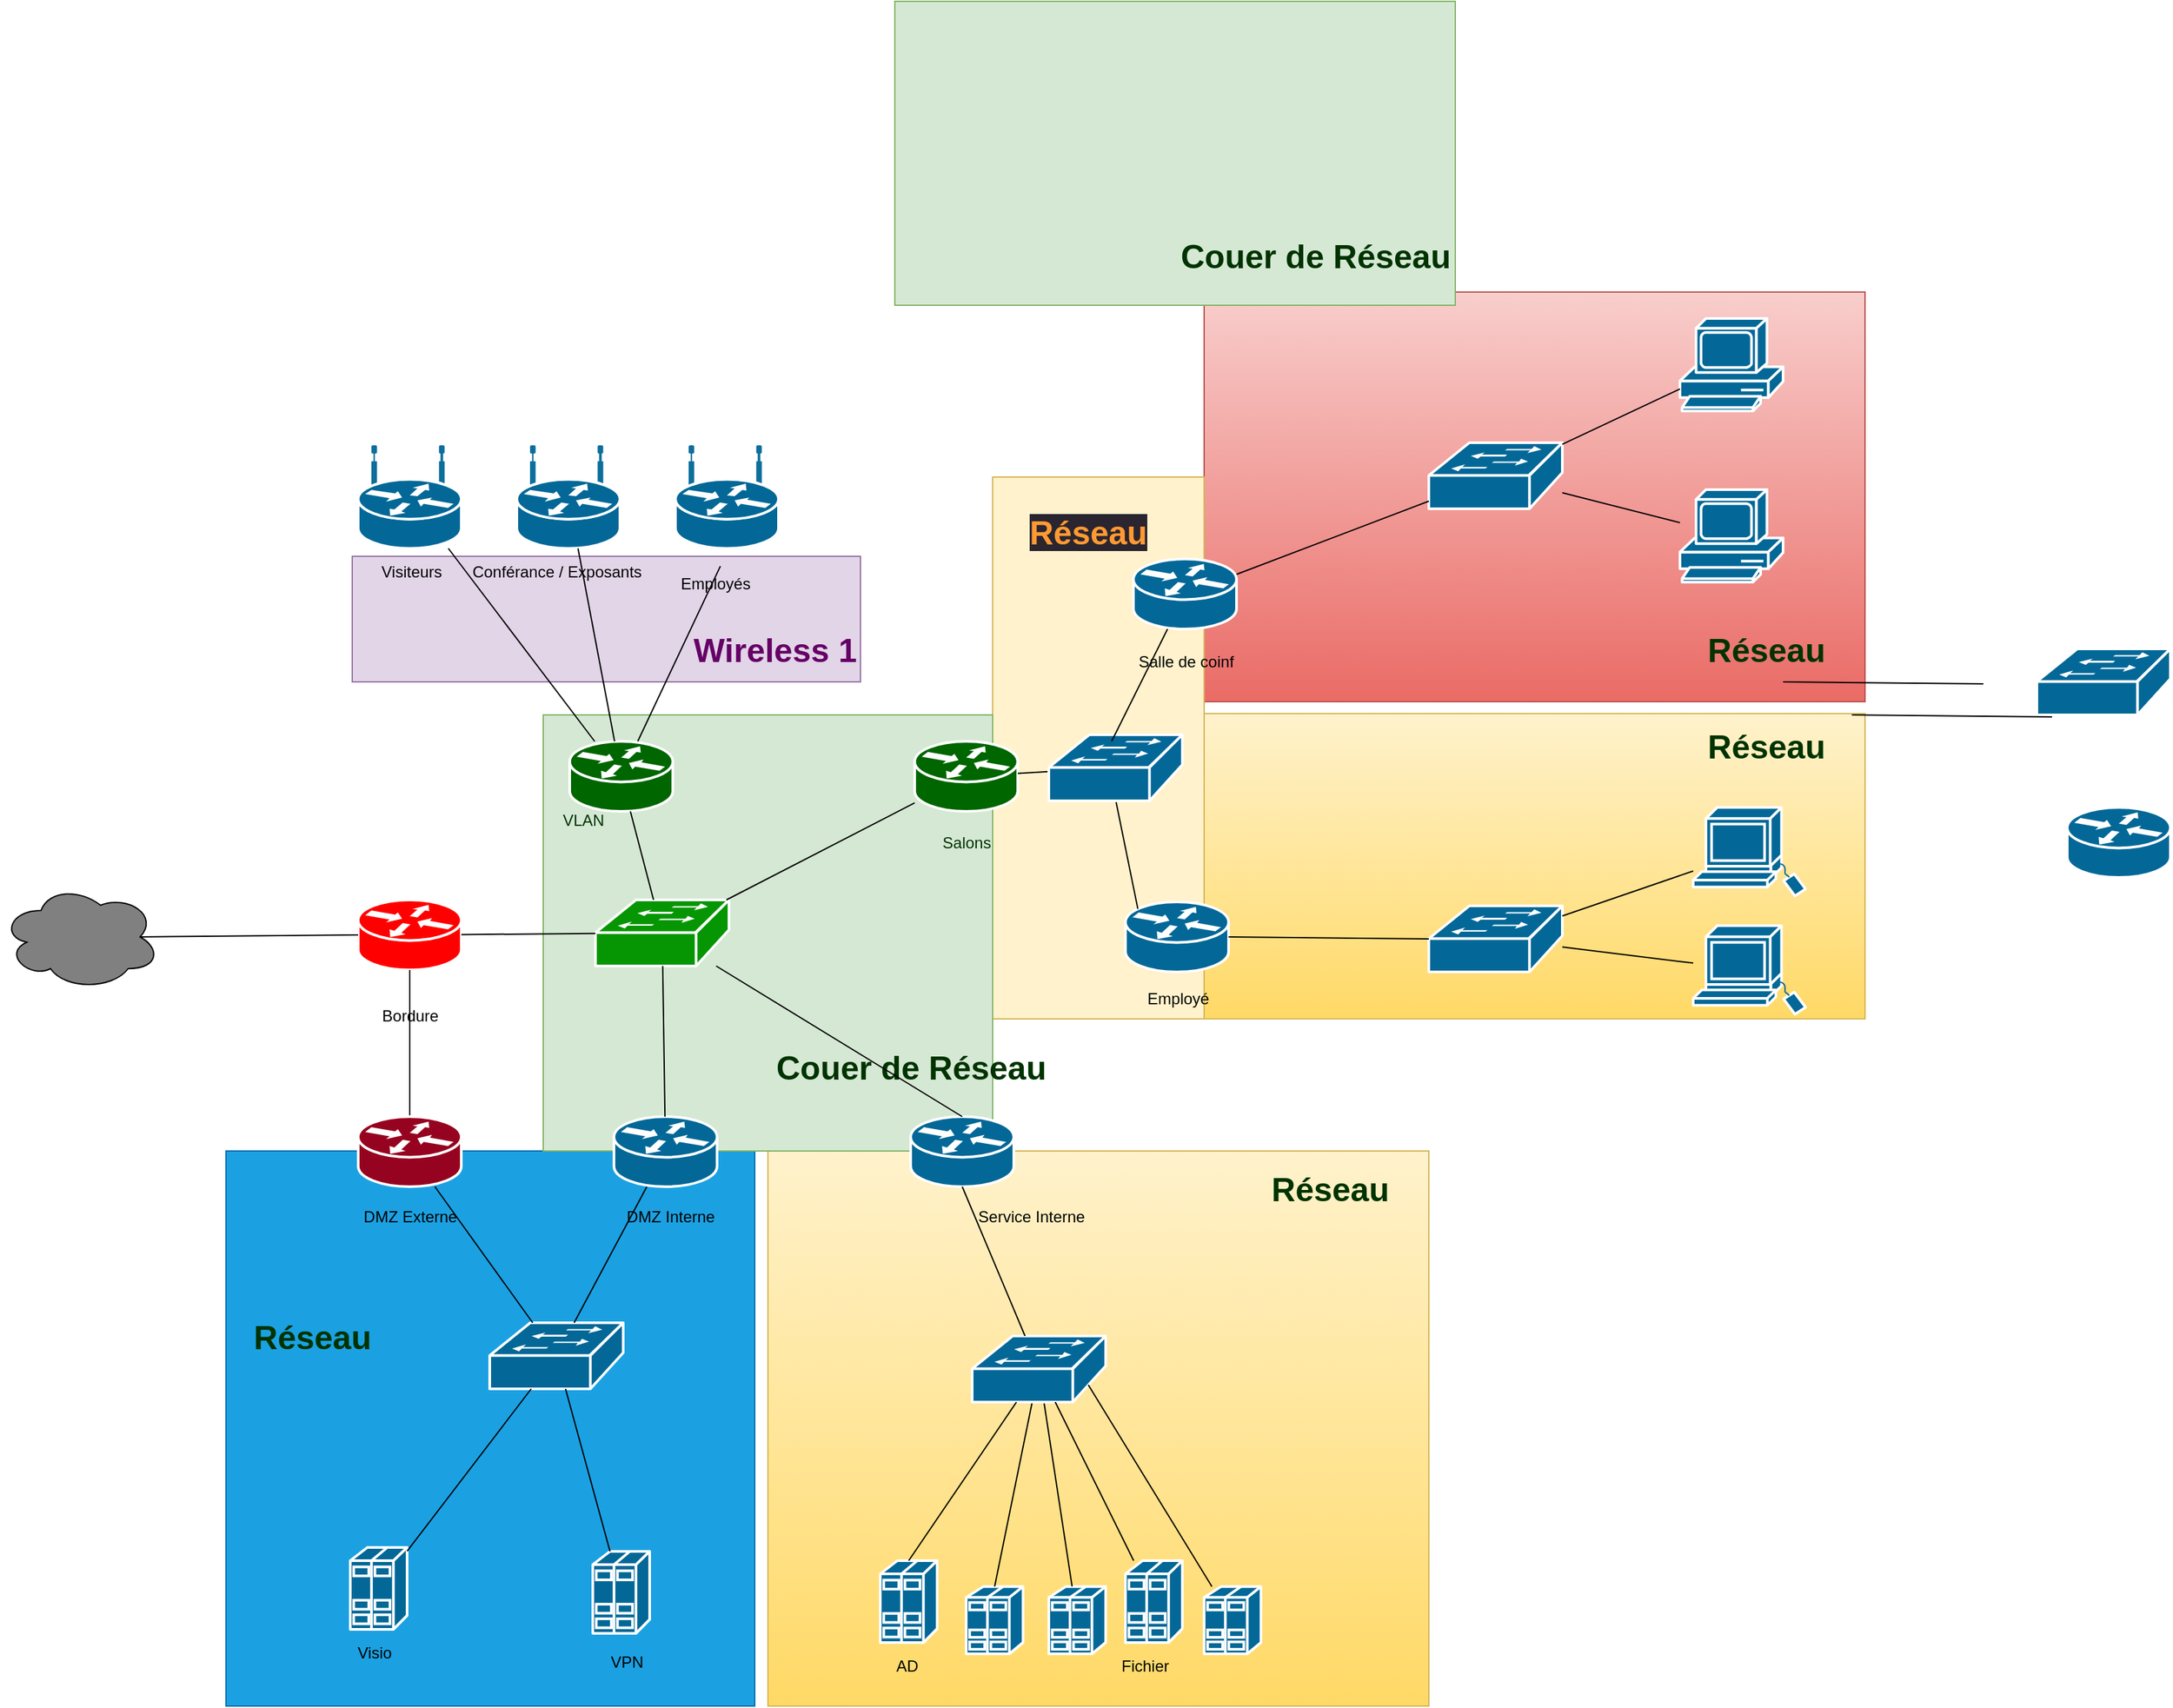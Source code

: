 <mxfile>
    <diagram id="vk10Jm_mBK25q5PwU13T" name="Page-1">
        <mxGraphModel dx="1845" dy="1669" grid="1" gridSize="10" guides="1" tooltips="1" connect="1" arrows="1" fold="1" page="1" pageScale="1" pageWidth="850" pageHeight="1100" math="0" shadow="0">
            <root>
                <mxCell id="0"/>
                <mxCell id="1" parent="0"/>
                <mxCell id="110" value="" style="group;fillColor=#1ba1e2;strokeColor=#006EAF;fontColor=#ffffff;" vertex="1" connectable="0" parent="1">
                    <mxGeometry x="-80" y="550" width="400" height="420" as="geometry"/>
                </mxCell>
                <mxCell id="111" value="&lt;font size=&quot;1&quot; color=&quot;#003300&quot;&gt;&lt;b style=&quot;font-size: 25px;&quot;&gt;Réseau&lt;/b&gt;&lt;/font&gt;" style="text;html=1;align=center;verticalAlign=middle;resizable=0;points=[];autosize=1;strokeColor=none;fillColor=none;" vertex="1" parent="110">
                    <mxGeometry x="10.003" y="119.996" width="110" height="40" as="geometry"/>
                </mxCell>
                <mxCell id="108" value="" style="group;fillColor=#fff2cc;gradientColor=#ffd966;strokeColor=#d6b656;" vertex="1" connectable="0" parent="1">
                    <mxGeometry x="330" y="550" width="500" height="420" as="geometry"/>
                </mxCell>
                <mxCell id="109" value="&lt;font size=&quot;1&quot; color=&quot;#003300&quot;&gt;&lt;b style=&quot;font-size: 25px;&quot;&gt;Réseau&lt;/b&gt;&lt;/font&gt;" style="text;html=1;align=center;verticalAlign=middle;resizable=0;points=[];autosize=1;strokeColor=none;fillColor=none;" vertex="1" parent="108">
                    <mxGeometry x="370.003" y="8.076" width="110" height="40" as="geometry"/>
                </mxCell>
                <mxCell id="77" value="" style="shape=mxgraph.cisco.servers.standard_host;sketch=0;html=1;pointerEvents=1;dashed=0;fillColor=#036897;strokeColor=#ffffff;strokeWidth=2;verticalLabelPosition=bottom;verticalAlign=top;align=center;outlineConnect=0;" vertex="1" parent="108">
                    <mxGeometry x="330" y="329.589" width="43" height="50.959" as="geometry"/>
                </mxCell>
                <mxCell id="24" value="" style="shape=mxgraph.cisco.servers.standard_host;sketch=0;html=1;pointerEvents=1;dashed=0;fillColor=#036897;strokeColor=#ffffff;strokeWidth=2;verticalLabelPosition=bottom;verticalAlign=top;align=center;outlineConnect=0;" vertex="1" parent="108">
                    <mxGeometry x="212.5" y="329.589" width="43" height="50.959" as="geometry"/>
                </mxCell>
                <mxCell id="80" value="" style="shape=mxgraph.cisco.servers.standard_host;sketch=0;html=1;pointerEvents=1;dashed=0;fillColor=#036897;strokeColor=#ffffff;strokeWidth=2;verticalLabelPosition=bottom;verticalAlign=top;align=center;outlineConnect=0;" vertex="1" parent="108">
                    <mxGeometry x="150" y="329.589" width="43" height="50.959" as="geometry"/>
                </mxCell>
                <mxCell id="105" value="" style="group;fillColor=#fff2cc;gradientColor=#ffd966;strokeColor=#d6b656;" vertex="1" connectable="0" parent="1">
                    <mxGeometry x="660" y="219" width="500" height="231" as="geometry"/>
                </mxCell>
                <mxCell id="107" value="&lt;font size=&quot;1&quot; color=&quot;#003300&quot;&gt;&lt;b style=&quot;font-size: 25px;&quot;&gt;Réseau&lt;/b&gt;&lt;/font&gt;" style="text;html=1;align=center;verticalAlign=middle;resizable=0;points=[];autosize=1;strokeColor=none;fillColor=none;" vertex="1" parent="105">
                    <mxGeometry x="370.003" y="4.442" width="110" height="40" as="geometry"/>
                </mxCell>
                <mxCell id="101" value="" style="group;" vertex="1" connectable="0" parent="1">
                    <mxGeometry x="660" y="-100" width="500" height="310" as="geometry"/>
                </mxCell>
                <mxCell id="102" value="" style="rounded=0;whiteSpace=wrap;html=1;fillColor=#f8cecc;strokeColor=#b85450;gradientColor=#ea6b66;" vertex="1" parent="101">
                    <mxGeometry width="500.0" height="310" as="geometry"/>
                </mxCell>
                <mxCell id="103" value="&lt;font size=&quot;1&quot; color=&quot;#003300&quot;&gt;&lt;b style=&quot;font-size: 25px;&quot;&gt;Réseau&lt;/b&gt;&lt;/font&gt;" style="text;html=1;align=center;verticalAlign=middle;resizable=0;points=[];autosize=1;strokeColor=none;fillColor=none;" vertex="1" parent="101">
                    <mxGeometry x="370.003" y="250.002" width="110" height="40" as="geometry"/>
                </mxCell>
                <mxCell id="94" value="" style="rounded=0;whiteSpace=wrap;html=1;fontSize=25;fillColor=#fff2cc;strokeColor=#d6b656;" vertex="1" parent="1">
                    <mxGeometry x="500" y="40" width="160" height="410" as="geometry"/>
                </mxCell>
                <mxCell id="90" value="" style="group" vertex="1" connectable="0" parent="1">
                    <mxGeometry x="15.5" y="100" width="384.5" height="95" as="geometry"/>
                </mxCell>
                <mxCell id="88" value="" style="rounded=0;whiteSpace=wrap;html=1;fillColor=#e1d5e7;strokeColor=#9673a6;" vertex="1" parent="90">
                    <mxGeometry width="384.5" height="95" as="geometry"/>
                </mxCell>
                <mxCell id="89" value="&lt;font color=&quot;#660066&quot; size=&quot;1&quot;&gt;&lt;b style=&quot;font-size: 25px;&quot;&gt;Wireless 1&lt;/b&gt;&lt;/font&gt;" style="text;html=1;align=center;verticalAlign=middle;resizable=1;points=[];autosize=1;strokeColor=none;fillColor=none;movable=1;rotatable=1;deletable=1;editable=1;connectable=1;" vertex="1" parent="90">
                    <mxGeometry x="244.505" y="60.0" width="150" height="20" as="geometry"/>
                </mxCell>
                <mxCell id="42" value="&lt;font color=&quot;#000000&quot;&gt;Employés&lt;/font&gt;" style="text;html=1;align=center;verticalAlign=middle;resizable=0;points=[];autosize=1;strokeColor=none;fillColor=none;" vertex="1" parent="90">
                    <mxGeometry x="234.5" y="5.78" width="80" height="30" as="geometry"/>
                </mxCell>
                <mxCell id="86" value="" style="group" vertex="1" connectable="0" parent="1">
                    <mxGeometry x="160" y="220" width="340" height="330" as="geometry"/>
                </mxCell>
                <mxCell id="84" value="" style="rounded=0;whiteSpace=wrap;html=1;fillColor=#d5e8d4;strokeColor=#82b366;" vertex="1" parent="86">
                    <mxGeometry width="340" height="330" as="geometry"/>
                </mxCell>
                <mxCell id="85" value="&lt;font size=&quot;1&quot; color=&quot;#003300&quot;&gt;&lt;b style=&quot;font-size: 25px;&quot;&gt;Couer de Réseau&lt;/b&gt;&lt;/font&gt;" style="text;html=1;align=center;verticalAlign=middle;resizable=0;points=[];autosize=1;strokeColor=none;fillColor=none;" vertex="1" parent="86">
                    <mxGeometry x="162.917" y="246.065" width="230" height="40" as="geometry"/>
                </mxCell>
                <mxCell id="2" value="" style="shape=mxgraph.cisco.routers.wireless_router;sketch=0;html=1;pointerEvents=1;dashed=0;fillColor=#036897;strokeColor=#ffffff;strokeWidth=2;verticalLabelPosition=bottom;verticalAlign=top;align=center;outlineConnect=0;gradientColor=none;" vertex="1" parent="1">
                    <mxGeometry x="140" y="17" width="78" height="77" as="geometry"/>
                </mxCell>
                <mxCell id="3" value="" style="shape=mxgraph.cisco.routers.router;sketch=0;html=1;pointerEvents=1;dashed=0;fillColor=#036897;strokeColor=#ffffff;strokeWidth=2;verticalLabelPosition=bottom;verticalAlign=top;align=center;outlineConnect=0;" vertex="1" parent="1">
                    <mxGeometry x="606.5" y="102" width="78" height="53" as="geometry"/>
                </mxCell>
                <mxCell id="4" value="" style="shape=mxgraph.cisco.routers.router;sketch=0;html=1;pointerEvents=1;dashed=0;fillColor=#006600;strokeColor=#ffffff;strokeWidth=2;verticalLabelPosition=bottom;verticalAlign=top;align=center;outlineConnect=0;" vertex="1" parent="1">
                    <mxGeometry x="441" y="240" width="78" height="53" as="geometry"/>
                </mxCell>
                <mxCell id="5" value="" style="shape=mxgraph.cisco.switches.workgroup_switch;sketch=0;html=1;pointerEvents=1;dashed=0;fillColor=#036897;strokeColor=#ffffff;strokeWidth=2;verticalLabelPosition=bottom;verticalAlign=top;align=center;outlineConnect=0;" vertex="1" parent="1">
                    <mxGeometry x="1290" y="170" width="101" height="50" as="geometry"/>
                </mxCell>
                <mxCell id="6" value="" style="shape=mxgraph.cisco.switches.workgroup_switch;sketch=0;html=1;pointerEvents=1;dashed=0;fillColor=#036897;strokeColor=#ffffff;strokeWidth=2;verticalLabelPosition=bottom;verticalAlign=top;align=center;outlineConnect=0;" vertex="1" parent="1">
                    <mxGeometry x="830" y="364.5" width="101" height="50" as="geometry"/>
                </mxCell>
                <mxCell id="7" value="&lt;font color=&quot;#000000&quot;&gt;Salle de coinf&lt;/font&gt;" style="text;html=1;align=center;verticalAlign=middle;resizable=0;points=[];autosize=1;strokeColor=none;fillColor=none;" vertex="1" parent="1">
                    <mxGeometry x="595.5" y="165" width="100" height="30" as="geometry"/>
                </mxCell>
                <mxCell id="8" value="&lt;font color=&quot;#000000&quot;&gt;Employé&lt;/font&gt;" style="text;html=1;align=center;verticalAlign=middle;resizable=0;points=[];autosize=1;strokeColor=none;fillColor=none;" vertex="1" parent="1">
                    <mxGeometry x="604.5" y="420" width="70" height="30" as="geometry"/>
                </mxCell>
                <mxCell id="9" value="" style="shape=mxgraph.cisco.routers.wireless_router;sketch=0;html=1;pointerEvents=1;dashed=0;fillColor=#036897;strokeColor=#ffffff;strokeWidth=2;verticalLabelPosition=bottom;verticalAlign=top;align=center;outlineConnect=0;gradientColor=none;" vertex="1" parent="1">
                    <mxGeometry x="20" y="17" width="78" height="77" as="geometry"/>
                </mxCell>
                <mxCell id="12" value="" style="group" vertex="1" connectable="0" parent="1">
                    <mxGeometry x="20" y="360" width="78" height="103" as="geometry"/>
                </mxCell>
                <mxCell id="10" value="" style="shape=mxgraph.cisco.routers.router;sketch=0;html=1;pointerEvents=1;dashed=0;fillColor=#FF0000;strokeColor=#ffffff;strokeWidth=2;verticalLabelPosition=bottom;verticalAlign=top;align=center;outlineConnect=0;" vertex="1" parent="12">
                    <mxGeometry width="78" height="53" as="geometry"/>
                </mxCell>
                <mxCell id="11" value="Bordure" style="text;html=1;align=center;verticalAlign=middle;resizable=0;points=[];autosize=1;strokeColor=none;fillColor=none;" vertex="1" parent="12">
                    <mxGeometry x="4" y="73" width="70" height="30" as="geometry"/>
                </mxCell>
                <mxCell id="13" value="" style="ellipse;shape=cloud;whiteSpace=wrap;html=1;fillColor=#808080;gradientColor=none;" vertex="1" parent="1">
                    <mxGeometry x="-250" y="348" width="120" height="80" as="geometry"/>
                </mxCell>
                <mxCell id="14" value="" style="endArrow=none;html=1;exitX=0.875;exitY=0.5;exitDx=0;exitDy=0;exitPerimeter=0;entryX=0;entryY=0.5;entryDx=0;entryDy=0;entryPerimeter=0;" edge="1" parent="1" source="13" target="10">
                    <mxGeometry width="50" height="50" relative="1" as="geometry">
                        <mxPoint x="-40" y="320" as="sourcePoint"/>
                        <mxPoint x="10" y="270" as="targetPoint"/>
                    </mxGeometry>
                </mxCell>
                <mxCell id="15" value="&lt;font color=&quot;#000000&quot;&gt;Visiteurs&lt;/font&gt;" style="text;html=1;align=center;verticalAlign=middle;resizable=0;points=[];autosize=1;strokeColor=none;fillColor=none;" vertex="1" parent="1">
                    <mxGeometry x="25" y="97" width="70" height="30" as="geometry"/>
                </mxCell>
                <mxCell id="16" value="&lt;font color=&quot;#000000&quot;&gt;Conférance / Exposants&lt;/font&gt;" style="text;html=1;align=center;verticalAlign=middle;resizable=0;points=[];autosize=1;strokeColor=none;fillColor=none;" vertex="1" parent="1">
                    <mxGeometry x="95" y="97" width="150" height="30" as="geometry"/>
                </mxCell>
                <mxCell id="18" value="" style="shape=mxgraph.cisco.routers.router;sketch=0;html=1;pointerEvents=1;dashed=0;fillColor=#036897;strokeColor=#ffffff;strokeWidth=2;verticalLabelPosition=bottom;verticalAlign=top;align=center;outlineConnect=0;" vertex="1" parent="1">
                    <mxGeometry x="213.5" y="524" width="78" height="53" as="geometry"/>
                </mxCell>
                <mxCell id="19" value="" style="endArrow=none;html=1;exitX=0.5;exitY=0;exitDx=0;exitDy=0;exitPerimeter=0;" edge="1" parent="1" source="17" target="10">
                    <mxGeometry width="50" height="50" relative="1" as="geometry">
                        <mxPoint x="-135" y="398" as="sourcePoint"/>
                        <mxPoint x="30" y="396.5" as="targetPoint"/>
                    </mxGeometry>
                </mxCell>
                <mxCell id="21" value="DMZ Interne" style="text;html=1;align=center;verticalAlign=middle;resizable=0;points=[];autosize=1;strokeColor=none;fillColor=none;" vertex="1" parent="1">
                    <mxGeometry x="210.5" y="585" width="90" height="30" as="geometry"/>
                </mxCell>
                <mxCell id="22" value="" style="shape=mxgraph.cisco.switches.workgroup_switch;sketch=0;html=1;pointerEvents=1;dashed=0;fillColor=#036897;strokeColor=#ffffff;strokeWidth=2;verticalLabelPosition=bottom;verticalAlign=top;align=center;outlineConnect=0;" vertex="1" parent="1">
                    <mxGeometry x="119.5" y="680" width="101" height="50" as="geometry"/>
                </mxCell>
                <mxCell id="23" value="" style="shape=mxgraph.cisco.servers.standard_host;sketch=0;html=1;pointerEvents=1;dashed=0;fillColor=#036897;strokeColor=#ffffff;strokeWidth=2;verticalLabelPosition=bottom;verticalAlign=top;align=center;outlineConnect=0;" vertex="1" parent="1">
                    <mxGeometry x="197.5" y="853" width="43" height="62" as="geometry"/>
                </mxCell>
                <mxCell id="25" value="" style="endArrow=none;html=1;" edge="1" parent="1" source="18" target="22">
                    <mxGeometry width="50" height="50" relative="1" as="geometry">
                        <mxPoint x="101" y="534" as="sourcePoint"/>
                        <mxPoint x="75.167" y="423" as="targetPoint"/>
                    </mxGeometry>
                </mxCell>
                <mxCell id="26" value="" style="endArrow=none;html=1;" edge="1" parent="1" source="17" target="22">
                    <mxGeometry width="50" height="50" relative="1" as="geometry">
                        <mxPoint x="252.078" y="587" as="sourcePoint"/>
                        <mxPoint x="194.078" y="690" as="targetPoint"/>
                    </mxGeometry>
                </mxCell>
                <mxCell id="27" value="" style="endArrow=none;html=1;" edge="1" parent="1" source="24" target="33">
                    <mxGeometry width="50" height="50" relative="1" as="geometry">
                        <mxPoint x="262.078" y="597" as="sourcePoint"/>
                        <mxPoint x="204.078" y="700" as="targetPoint"/>
                    </mxGeometry>
                </mxCell>
                <mxCell id="28" value="" style="endArrow=none;html=1;entryX=0.5;entryY=0;entryDx=0;entryDy=0;entryPerimeter=0;" edge="1" parent="1" source="33" target="80">
                    <mxGeometry width="50" height="50" relative="1" as="geometry">
                        <mxPoint x="272.078" y="607" as="sourcePoint"/>
                        <mxPoint x="214.078" y="710" as="targetPoint"/>
                    </mxGeometry>
                </mxCell>
                <mxCell id="29" value="VPN" style="text;html=1;align=center;verticalAlign=middle;resizable=0;points=[];autosize=1;strokeColor=none;fillColor=none;" vertex="1" parent="1">
                    <mxGeometry x="197.5" y="922" width="50" height="30" as="geometry"/>
                </mxCell>
                <mxCell id="30" value="Visio" style="text;html=1;align=center;verticalAlign=middle;resizable=0;points=[];autosize=1;strokeColor=none;fillColor=none;" vertex="1" parent="1">
                    <mxGeometry x="7" y="915" width="50" height="30" as="geometry"/>
                </mxCell>
                <mxCell id="31" value="" style="shape=mxgraph.cisco.routers.router;sketch=0;html=1;pointerEvents=1;dashed=0;fillColor=#036897;strokeColor=#ffffff;strokeWidth=2;verticalLabelPosition=bottom;verticalAlign=top;align=center;outlineConnect=0;" vertex="1" parent="1">
                    <mxGeometry x="438" y="524" width="78" height="53" as="geometry"/>
                </mxCell>
                <mxCell id="32" value="Service Interne" style="text;html=1;align=center;verticalAlign=middle;resizable=0;points=[];autosize=1;strokeColor=none;fillColor=none;" vertex="1" parent="1">
                    <mxGeometry x="479" y="585" width="100" height="30" as="geometry"/>
                </mxCell>
                <mxCell id="33" value="" style="shape=mxgraph.cisco.switches.workgroup_switch;sketch=0;html=1;pointerEvents=1;dashed=0;fillColor=#036897;strokeColor=#ffffff;strokeWidth=2;verticalLabelPosition=bottom;verticalAlign=top;align=center;outlineConnect=0;" vertex="1" parent="1">
                    <mxGeometry x="484.5" y="690" width="101" height="50" as="geometry"/>
                </mxCell>
                <mxCell id="34" value="" style="shape=mxgraph.cisco.servers.standard_host;sketch=0;html=1;pointerEvents=1;dashed=0;fillColor=#036897;strokeColor=#ffffff;strokeWidth=2;verticalLabelPosition=bottom;verticalAlign=top;align=center;outlineConnect=0;" vertex="1" parent="1">
                    <mxGeometry x="415" y="860" width="43" height="62" as="geometry"/>
                </mxCell>
                <mxCell id="35" value="" style="shape=mxgraph.cisco.servers.standard_host;sketch=0;html=1;pointerEvents=1;dashed=0;fillColor=#036897;strokeColor=#ffffff;strokeWidth=2;verticalLabelPosition=bottom;verticalAlign=top;align=center;outlineConnect=0;" vertex="1" parent="1">
                    <mxGeometry x="600.5" y="860" width="43" height="62" as="geometry"/>
                </mxCell>
                <mxCell id="36" value="" style="endArrow=none;html=1;" edge="1" parent="1" source="35" target="33">
                    <mxGeometry width="50" height="50" relative="1" as="geometry">
                        <mxPoint x="627.078" y="607" as="sourcePoint"/>
                        <mxPoint x="569.078" y="710" as="targetPoint"/>
                    </mxGeometry>
                </mxCell>
                <mxCell id="37" value="" style="endArrow=none;html=1;entryX=0.5;entryY=0;entryDx=0;entryDy=0;entryPerimeter=0;" edge="1" parent="1" source="33" target="34">
                    <mxGeometry width="50" height="50" relative="1" as="geometry">
                        <mxPoint x="637.078" y="617" as="sourcePoint"/>
                        <mxPoint x="579.078" y="720" as="targetPoint"/>
                    </mxGeometry>
                </mxCell>
                <mxCell id="38" value="AD" style="text;html=1;align=center;verticalAlign=middle;resizable=0;points=[];autosize=1;strokeColor=none;fillColor=none;" vertex="1" parent="1">
                    <mxGeometry x="415" y="925" width="40" height="30" as="geometry"/>
                </mxCell>
                <mxCell id="39" value="Fichier" style="text;html=1;align=center;verticalAlign=middle;resizable=0;points=[];autosize=1;strokeColor=none;fillColor=none;" vertex="1" parent="1">
                    <mxGeometry x="585" y="925" width="60" height="30" as="geometry"/>
                </mxCell>
                <mxCell id="40" value="" style="endArrow=none;html=1;exitX=0.5;exitY=1;exitDx=0;exitDy=0;exitPerimeter=0;" edge="1" parent="1" source="31" target="33">
                    <mxGeometry width="50" height="50" relative="1" as="geometry">
                        <mxPoint x="252.078" y="587" as="sourcePoint"/>
                        <mxPoint x="194.078" y="690" as="targetPoint"/>
                    </mxGeometry>
                </mxCell>
                <mxCell id="41" value="" style="shape=mxgraph.cisco.routers.wireless_router;sketch=0;html=1;pointerEvents=1;dashed=0;fillColor=#036897;strokeColor=#ffffff;strokeWidth=2;verticalLabelPosition=bottom;verticalAlign=top;align=center;outlineConnect=0;gradientColor=none;" vertex="1" parent="1">
                    <mxGeometry x="260" y="17" width="78" height="77" as="geometry"/>
                </mxCell>
                <mxCell id="43" value="" style="shape=mxgraph.cisco.routers.router;sketch=0;html=1;pointerEvents=1;dashed=0;fillColor=#006600;strokeColor=#ffffff;strokeWidth=2;verticalLabelPosition=bottom;verticalAlign=top;align=center;outlineConnect=0;" vertex="1" parent="1">
                    <mxGeometry x="180" y="240" width="78" height="53" as="geometry"/>
                </mxCell>
                <mxCell id="44" value="" style="endArrow=none;html=1;exitX=0.55;exitY=0.056;exitDx=0;exitDy=0;exitPerimeter=0;" edge="1" parent="1" source="42" target="43">
                    <mxGeometry width="50" height="50" relative="1" as="geometry">
                        <mxPoint x="230" y="350" as="sourcePoint"/>
                        <mxPoint x="75.167" y="423" as="targetPoint"/>
                    </mxGeometry>
                </mxCell>
                <mxCell id="45" value="" style="endArrow=none;html=1;" edge="1" parent="1" source="43" target="2">
                    <mxGeometry width="50" height="50" relative="1" as="geometry">
                        <mxPoint x="111" y="544" as="sourcePoint"/>
                        <mxPoint x="85.167" y="433" as="targetPoint"/>
                    </mxGeometry>
                </mxCell>
                <mxCell id="46" value="" style="endArrow=none;html=1;" edge="1" parent="1" source="43" target="9">
                    <mxGeometry width="50" height="50" relative="1" as="geometry">
                        <mxPoint x="121" y="554" as="sourcePoint"/>
                        <mxPoint x="95.167" y="443" as="targetPoint"/>
                    </mxGeometry>
                </mxCell>
                <mxCell id="48" value="" style="shape=mxgraph.cisco.switches.workgroup_switch;sketch=0;html=1;pointerEvents=1;dashed=0;fillColor=#069603;strokeColor=#ffffff;strokeWidth=2;verticalLabelPosition=bottom;verticalAlign=top;align=center;outlineConnect=0;" vertex="1" parent="1">
                    <mxGeometry x="199.5" y="360" width="101" height="50" as="geometry"/>
                </mxCell>
                <mxCell id="49" value="" style="endArrow=none;html=1;" edge="1" parent="1" source="48" target="43">
                    <mxGeometry width="50" height="50" relative="1" as="geometry">
                        <mxPoint x="131" y="564" as="sourcePoint"/>
                        <mxPoint x="105.167" y="453" as="targetPoint"/>
                    </mxGeometry>
                </mxCell>
                <mxCell id="50" value="" style="endArrow=none;html=1;" edge="1" parent="1" source="48" target="10">
                    <mxGeometry width="50" height="50" relative="1" as="geometry">
                        <mxPoint x="141" y="574" as="sourcePoint"/>
                        <mxPoint x="115.167" y="463" as="targetPoint"/>
                    </mxGeometry>
                </mxCell>
                <mxCell id="51" value="" style="endArrow=none;html=1;" edge="1" parent="1" source="18" target="48">
                    <mxGeometry width="50" height="50" relative="1" as="geometry">
                        <mxPoint x="151" y="584" as="sourcePoint"/>
                        <mxPoint x="125.167" y="473" as="targetPoint"/>
                    </mxGeometry>
                </mxCell>
                <mxCell id="52" value="" style="shape=mxgraph.cisco.routers.router;sketch=0;html=1;pointerEvents=1;dashed=0;fillColor=#036897;strokeColor=#ffffff;strokeWidth=2;verticalLabelPosition=bottom;verticalAlign=top;align=center;outlineConnect=0;" vertex="1" parent="1">
                    <mxGeometry x="600.5" y="361.5" width="78" height="53" as="geometry"/>
                </mxCell>
                <mxCell id="53" value="&lt;font color=&quot;#003300&quot;&gt;Salons&lt;/font&gt;" style="text;html=1;align=center;verticalAlign=middle;resizable=0;points=[];autosize=1;strokeColor=none;fillColor=none;" vertex="1" parent="1">
                    <mxGeometry x="450" y="301.5" width="60" height="30" as="geometry"/>
                </mxCell>
                <mxCell id="56" value="" style="endArrow=none;html=1;" edge="1" parent="1" source="59" target="6">
                    <mxGeometry width="50" height="50" relative="1" as="geometry">
                        <mxPoint x="1020" y="425.059" as="sourcePoint"/>
                        <mxPoint x="543.913" y="700" as="targetPoint"/>
                    </mxGeometry>
                </mxCell>
                <mxCell id="57" value="" style="endArrow=none;html=1;" edge="1" parent="1" source="60" target="6">
                    <mxGeometry width="50" height="50" relative="1" as="geometry">
                        <mxPoint x="1020" y="323.853" as="sourcePoint"/>
                        <mxPoint x="941" y="412.373" as="targetPoint"/>
                    </mxGeometry>
                </mxCell>
                <mxCell id="58" value="" style="endArrow=none;html=1;entryX=1;entryY=0.5;entryDx=0;entryDy=0;entryPerimeter=0;exitX=0;exitY=0.5;exitDx=0;exitDy=0;exitPerimeter=0;" edge="1" parent="1" source="6" target="52">
                    <mxGeometry width="50" height="50" relative="1" as="geometry">
                        <mxPoint x="1040" y="445.059" as="sourcePoint"/>
                        <mxPoint x="951" y="422.373" as="targetPoint"/>
                    </mxGeometry>
                </mxCell>
                <mxCell id="59" value="" style="shape=mxgraph.cisco.computers_and_peripherals.sun_workstation;sketch=0;html=1;pointerEvents=1;dashed=0;fillColor=#036897;strokeColor=#ffffff;strokeWidth=2;verticalLabelPosition=bottom;verticalAlign=top;align=center;outlineConnect=0;" vertex="1" parent="1">
                    <mxGeometry x="1030" y="379.5" width="85" height="67" as="geometry"/>
                </mxCell>
                <mxCell id="60" value="" style="shape=mxgraph.cisco.computers_and_peripherals.sun_workstation;sketch=0;html=1;pointerEvents=1;dashed=0;fillColor=#036897;strokeColor=#ffffff;strokeWidth=2;verticalLabelPosition=bottom;verticalAlign=top;align=center;outlineConnect=0;" vertex="1" parent="1">
                    <mxGeometry x="1030" y="290" width="85" height="67" as="geometry"/>
                </mxCell>
                <mxCell id="61" value="" style="shape=mxgraph.cisco.switches.workgroup_switch;sketch=0;html=1;pointerEvents=1;dashed=0;fillColor=#036897;strokeColor=#ffffff;strokeWidth=2;verticalLabelPosition=bottom;verticalAlign=top;align=center;outlineConnect=0;" vertex="1" parent="1">
                    <mxGeometry x="830" y="14" width="101" height="50" as="geometry"/>
                </mxCell>
                <mxCell id="62" value="" style="shape=mxgraph.cisco.computers_and_peripherals.pc;sketch=0;html=1;pointerEvents=1;dashed=0;fillColor=#036897;strokeColor=#ffffff;strokeWidth=2;verticalLabelPosition=bottom;verticalAlign=top;align=center;outlineConnect=0;" vertex="1" parent="1">
                    <mxGeometry x="1020" y="-80" width="78" height="70" as="geometry"/>
                </mxCell>
                <mxCell id="63" value="" style="shape=mxgraph.cisco.computers_and_peripherals.pc;sketch=0;html=1;pointerEvents=1;dashed=0;fillColor=#036897;strokeColor=#ffffff;strokeWidth=2;verticalLabelPosition=bottom;verticalAlign=top;align=center;outlineConnect=0;" vertex="1" parent="1">
                    <mxGeometry x="1020" y="49.5" width="78" height="70" as="geometry"/>
                </mxCell>
                <mxCell id="64" value="" style="endArrow=none;html=1;" edge="1" parent="1" source="63" target="61">
                    <mxGeometry width="50" height="50" relative="1" as="geometry">
                        <mxPoint x="539" y="236.5" as="sourcePoint"/>
                        <mxPoint x="543.913" y="349.5" as="targetPoint"/>
                    </mxGeometry>
                </mxCell>
                <mxCell id="65" value="" style="endArrow=none;html=1;" edge="1" parent="1" source="62" target="61">
                    <mxGeometry width="50" height="50" relative="1" as="geometry">
                        <mxPoint x="1030" y="84.559" as="sourcePoint"/>
                        <mxPoint x="941" y="61.873" as="targetPoint"/>
                    </mxGeometry>
                </mxCell>
                <mxCell id="66" value="" style="shape=mxgraph.cisco.routers.router;sketch=0;html=1;pointerEvents=1;dashed=0;fillColor=#036897;strokeColor=#ffffff;strokeWidth=2;verticalLabelPosition=bottom;verticalAlign=top;align=center;outlineConnect=0;" vertex="1" parent="1">
                    <mxGeometry x="1313" y="290" width="78" height="53" as="geometry"/>
                </mxCell>
                <mxCell id="68" value="" style="endArrow=none;html=1;" edge="1" parent="1" source="61" target="3">
                    <mxGeometry width="50" height="50" relative="1" as="geometry">
                        <mxPoint x="850.5" y="129.25" as="sourcePoint"/>
                        <mxPoint x="699" y="127.75" as="targetPoint"/>
                    </mxGeometry>
                </mxCell>
                <mxCell id="69" value="" style="endArrow=none;html=1;entryX=1;entryY=0.5;entryDx=0;entryDy=0;entryPerimeter=0;exitX=0;exitY=0.5;exitDx=0;exitDy=0;exitPerimeter=0;" edge="1" parent="1">
                    <mxGeometry width="50" height="50" relative="1" as="geometry">
                        <mxPoint x="1249.5" y="196.5" as="sourcePoint"/>
                        <mxPoint x="1098" y="195" as="targetPoint"/>
                    </mxGeometry>
                </mxCell>
                <mxCell id="70" value="" style="endArrow=none;html=1;entryX=1;entryY=0.5;entryDx=0;entryDy=0;entryPerimeter=0;exitX=0;exitY=0.5;exitDx=0;exitDy=0;exitPerimeter=0;" edge="1" parent="1">
                    <mxGeometry width="50" height="50" relative="1" as="geometry">
                        <mxPoint x="1301.5" y="221.5" as="sourcePoint"/>
                        <mxPoint x="1150" y="220" as="targetPoint"/>
                    </mxGeometry>
                </mxCell>
                <mxCell id="71" value="" style="endArrow=none;html=1;" edge="1" parent="1" source="4" target="99">
                    <mxGeometry width="50" height="50" relative="1" as="geometry">
                        <mxPoint x="820" y="270" as="sourcePoint"/>
                        <mxPoint x="1161.5" y="238.5" as="targetPoint"/>
                    </mxGeometry>
                </mxCell>
                <mxCell id="72" value="" style="endArrow=none;html=1;exitX=0.12;exitY=0.1;exitDx=0;exitDy=0;exitPerimeter=0;entryX=0.5;entryY=0.98;entryDx=0;entryDy=0;entryPerimeter=0;" edge="1" parent="1" source="52" target="99">
                    <mxGeometry width="50" height="50" relative="1" as="geometry">
                        <mxPoint x="880" y="439.5" as="sourcePoint"/>
                        <mxPoint x="728.5" y="438" as="targetPoint"/>
                    </mxGeometry>
                </mxCell>
                <mxCell id="73" value="" style="endArrow=none;html=1;" edge="1" parent="1" source="4" target="48">
                    <mxGeometry width="50" height="50" relative="1" as="geometry">
                        <mxPoint x="614.712" y="371.5" as="sourcePoint"/>
                        <mxPoint x="524.788" y="303" as="targetPoint"/>
                    </mxGeometry>
                </mxCell>
                <mxCell id="74" value="" style="endArrow=none;html=1;entryX=0.5;entryY=0;entryDx=0;entryDy=0;entryPerimeter=0;" edge="1" parent="1" source="48" target="31">
                    <mxGeometry width="50" height="50" relative="1" as="geometry">
                        <mxPoint x="614.712" y="371.5" as="sourcePoint"/>
                        <mxPoint x="524.788" y="303" as="targetPoint"/>
                    </mxGeometry>
                </mxCell>
                <mxCell id="75" value="&lt;font color=&quot;#003300&quot;&gt;VLAN&lt;/font&gt;" style="text;html=1;align=center;verticalAlign=middle;resizable=0;points=[];autosize=1;strokeColor=none;fillColor=none;" vertex="1" parent="1">
                    <mxGeometry x="165" y="285" width="50" height="30" as="geometry"/>
                </mxCell>
                <mxCell id="76" value="" style="group" vertex="1" connectable="0" parent="1">
                    <mxGeometry x="14" y="524" width="90" height="91" as="geometry"/>
                </mxCell>
                <mxCell id="17" value="" style="shape=mxgraph.cisco.routers.router;sketch=0;html=1;pointerEvents=1;dashed=0;fillColor=#960320;strokeColor=#ffffff;strokeWidth=2;verticalLabelPosition=bottom;verticalAlign=top;align=center;outlineConnect=0;" vertex="1" parent="76">
                    <mxGeometry x="6" width="78" height="53" as="geometry"/>
                </mxCell>
                <mxCell id="20" value="DMZ Externe" style="text;html=1;align=center;verticalAlign=middle;resizable=0;points=[];autosize=1;strokeColor=none;fillColor=none;" vertex="1" parent="76">
                    <mxGeometry y="61" width="90" height="30" as="geometry"/>
                </mxCell>
                <mxCell id="78" value="" style="shape=mxgraph.cisco.servers.standard_host;sketch=0;html=1;pointerEvents=1;dashed=0;fillColor=#036897;strokeColor=#ffffff;strokeWidth=2;verticalLabelPosition=bottom;verticalAlign=top;align=center;outlineConnect=0;" vertex="1" parent="1">
                    <mxGeometry x="14" y="850" width="43" height="62" as="geometry"/>
                </mxCell>
                <mxCell id="81" value="" style="endArrow=none;html=1;" edge="1" parent="1" source="22" target="23">
                    <mxGeometry width="50" height="50" relative="1" as="geometry">
                        <mxPoint x="167.586" y="740" as="sourcePoint"/>
                        <mxPoint x="108" y="860" as="targetPoint"/>
                    </mxGeometry>
                </mxCell>
                <mxCell id="82" value="" style="endArrow=none;html=1;exitX=0.87;exitY=0.74;exitDx=0;exitDy=0;exitPerimeter=0;" edge="1" parent="1" source="33" target="77">
                    <mxGeometry width="50" height="50" relative="1" as="geometry">
                        <mxPoint x="177.586" y="750" as="sourcePoint"/>
                        <mxPoint x="118" y="870" as="targetPoint"/>
                    </mxGeometry>
                </mxCell>
                <mxCell id="83" value="" style="endArrow=none;html=1;" edge="1" parent="1" source="22" target="78">
                    <mxGeometry width="50" height="50" relative="1" as="geometry">
                        <mxPoint x="187.586" y="760" as="sourcePoint"/>
                        <mxPoint x="128" y="880" as="targetPoint"/>
                    </mxGeometry>
                </mxCell>
                <mxCell id="95" value="" style="group" vertex="1" connectable="0" parent="1">
                    <mxGeometry x="426" y="-320" width="424" height="230" as="geometry"/>
                </mxCell>
                <mxCell id="96" value="" style="rounded=0;whiteSpace=wrap;html=1;fillColor=#d5e8d4;strokeColor=#82b366;" vertex="1" parent="95">
                    <mxGeometry width="424" height="230" as="geometry"/>
                </mxCell>
                <mxCell id="97" value="&lt;font size=&quot;1&quot; color=&quot;#003300&quot;&gt;&lt;b style=&quot;font-size: 25px;&quot;&gt;Couer de Réseau&lt;/b&gt;&lt;/font&gt;" style="text;html=1;align=center;verticalAlign=middle;resizable=0;points=[];autosize=1;strokeColor=none;fillColor=none;" vertex="1" parent="95">
                    <mxGeometry x="203.167" y="171.5" width="230" height="40" as="geometry"/>
                </mxCell>
                <mxCell id="98" value="&lt;b style=&quot;border-color: rgb(0, 0, 0); font-family: Helvetica; font-style: normal; font-variant-ligatures: normal; font-variant-caps: normal; letter-spacing: normal; orphans: 2; text-align: center; text-indent: 0px; text-transform: none; widows: 2; word-spacing: 0px; -webkit-text-stroke-width: 0px; background-color: rgb(42, 37, 47); text-decoration-thickness: initial; text-decoration-style: initial; text-decoration-color: initial; font-size: 25px;&quot;&gt;&lt;font color=&quot;#ff9933&quot;&gt;Réseau&lt;/font&gt;&lt;/b&gt;" style="text;whiteSpace=wrap;html=1;fontSize=25;" vertex="1" parent="1">
                    <mxGeometry x="525.5" y="59.5" width="114.5" height="50" as="geometry"/>
                </mxCell>
                <mxCell id="99" value="" style="shape=mxgraph.cisco.switches.workgroup_switch;sketch=0;html=1;pointerEvents=1;dashed=0;fillColor=#036897;strokeColor=#ffffff;strokeWidth=2;verticalLabelPosition=bottom;verticalAlign=top;align=center;outlineConnect=0;" vertex="1" parent="1">
                    <mxGeometry x="542.5" y="235" width="101" height="50" as="geometry"/>
                </mxCell>
                <mxCell id="100" value="" style="endArrow=none;html=1;" edge="1" parent="1" target="3">
                    <mxGeometry width="50" height="50" relative="1" as="geometry">
                        <mxPoint x="590" y="240" as="sourcePoint"/>
                        <mxPoint x="603" y="294" as="targetPoint"/>
                    </mxGeometry>
                </mxCell>
            </root>
        </mxGraphModel>
    </diagram>
</mxfile>